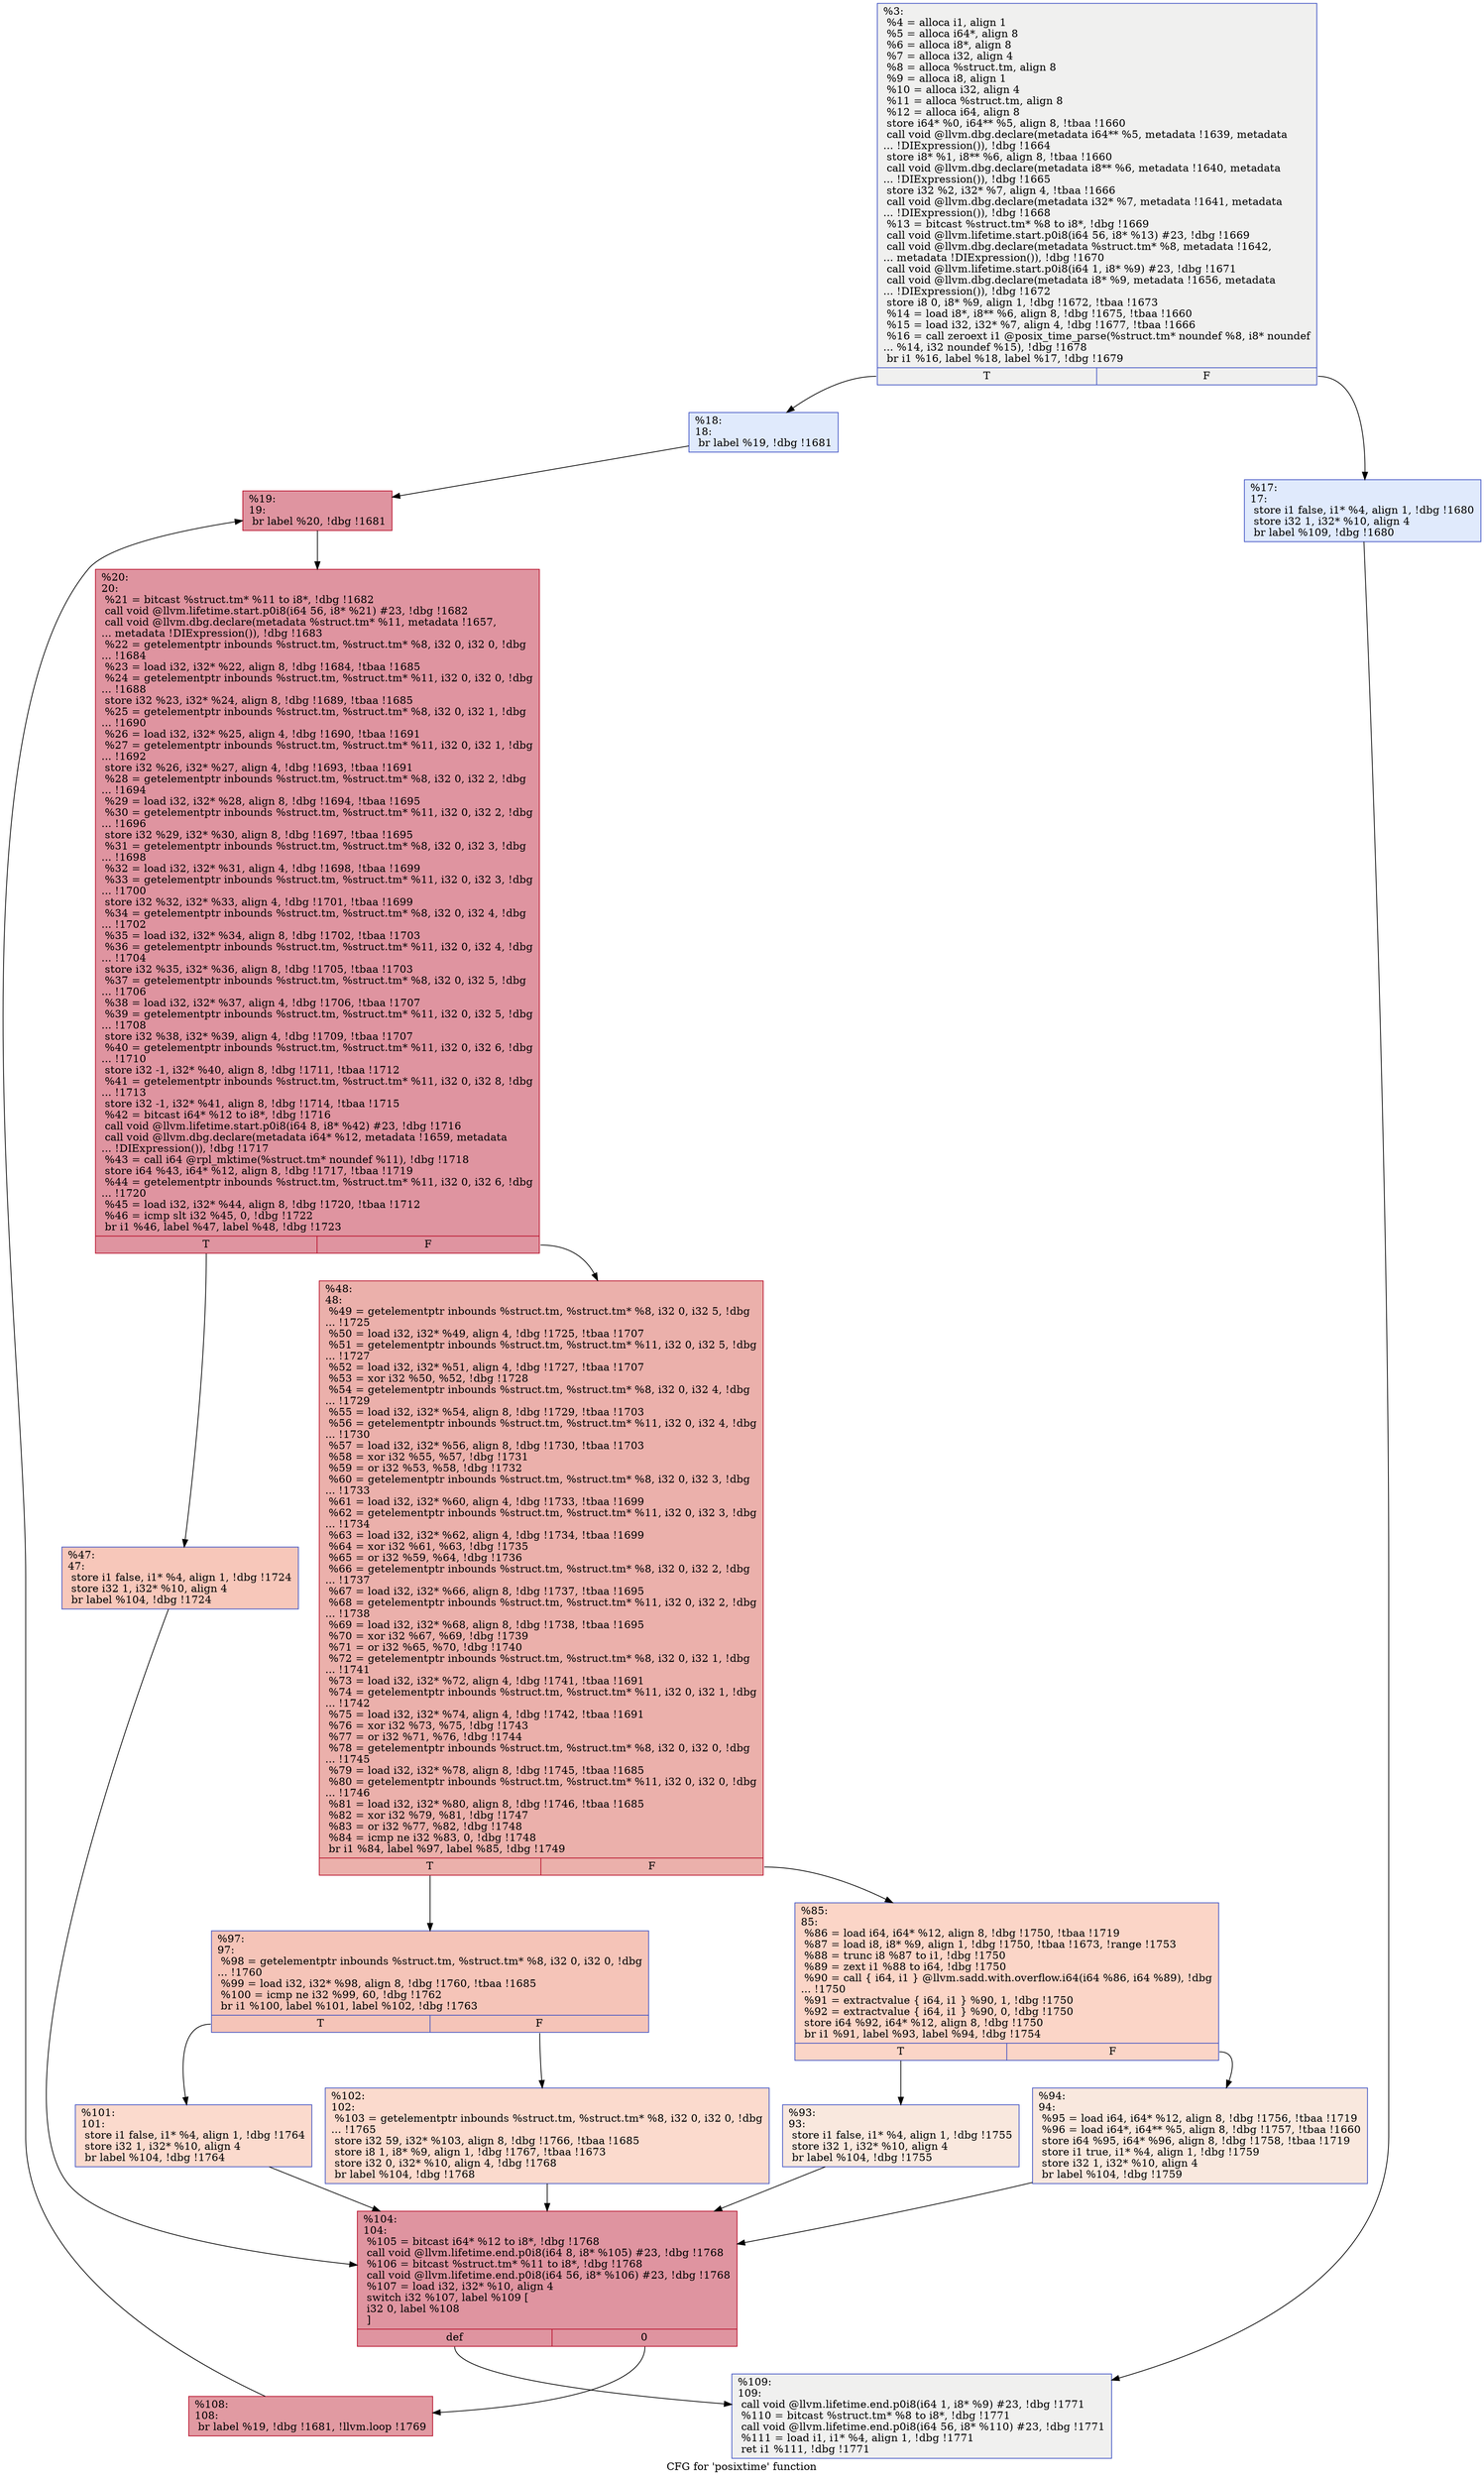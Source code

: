 digraph "CFG for 'posixtime' function" {
	label="CFG for 'posixtime' function";

	Node0x1784970 [shape=record,color="#3d50c3ff", style=filled, fillcolor="#dedcdb70",label="{%3:\l  %4 = alloca i1, align 1\l  %5 = alloca i64*, align 8\l  %6 = alloca i8*, align 8\l  %7 = alloca i32, align 4\l  %8 = alloca %struct.tm, align 8\l  %9 = alloca i8, align 1\l  %10 = alloca i32, align 4\l  %11 = alloca %struct.tm, align 8\l  %12 = alloca i64, align 8\l  store i64* %0, i64** %5, align 8, !tbaa !1660\l  call void @llvm.dbg.declare(metadata i64** %5, metadata !1639, metadata\l... !DIExpression()), !dbg !1664\l  store i8* %1, i8** %6, align 8, !tbaa !1660\l  call void @llvm.dbg.declare(metadata i8** %6, metadata !1640, metadata\l... !DIExpression()), !dbg !1665\l  store i32 %2, i32* %7, align 4, !tbaa !1666\l  call void @llvm.dbg.declare(metadata i32* %7, metadata !1641, metadata\l... !DIExpression()), !dbg !1668\l  %13 = bitcast %struct.tm* %8 to i8*, !dbg !1669\l  call void @llvm.lifetime.start.p0i8(i64 56, i8* %13) #23, !dbg !1669\l  call void @llvm.dbg.declare(metadata %struct.tm* %8, metadata !1642,\l... metadata !DIExpression()), !dbg !1670\l  call void @llvm.lifetime.start.p0i8(i64 1, i8* %9) #23, !dbg !1671\l  call void @llvm.dbg.declare(metadata i8* %9, metadata !1656, metadata\l... !DIExpression()), !dbg !1672\l  store i8 0, i8* %9, align 1, !dbg !1672, !tbaa !1673\l  %14 = load i8*, i8** %6, align 8, !dbg !1675, !tbaa !1660\l  %15 = load i32, i32* %7, align 4, !dbg !1677, !tbaa !1666\l  %16 = call zeroext i1 @posix_time_parse(%struct.tm* noundef %8, i8* noundef\l... %14, i32 noundef %15), !dbg !1678\l  br i1 %16, label %18, label %17, !dbg !1679\l|{<s0>T|<s1>F}}"];
	Node0x1784970:s0 -> Node0x1787970;
	Node0x1784970:s1 -> Node0x1787920;
	Node0x1787920 [shape=record,color="#3d50c3ff", style=filled, fillcolor="#b9d0f970",label="{%17:\l17:                                               \l  store i1 false, i1* %4, align 1, !dbg !1680\l  store i32 1, i32* %10, align 4\l  br label %109, !dbg !1680\l}"];
	Node0x1787920 -> Node0x1787d80;
	Node0x1787970 [shape=record,color="#3d50c3ff", style=filled, fillcolor="#b9d0f970",label="{%18:\l18:                                               \l  br label %19, !dbg !1681\l}"];
	Node0x1787970 -> Node0x17879c0;
	Node0x17879c0 [shape=record,color="#b70d28ff", style=filled, fillcolor="#b70d2870",label="{%19:\l19:                                               \l  br label %20, !dbg !1681\l}"];
	Node0x17879c0 -> Node0x1787a10;
	Node0x1787a10 [shape=record,color="#b70d28ff", style=filled, fillcolor="#b70d2870",label="{%20:\l20:                                               \l  %21 = bitcast %struct.tm* %11 to i8*, !dbg !1682\l  call void @llvm.lifetime.start.p0i8(i64 56, i8* %21) #23, !dbg !1682\l  call void @llvm.dbg.declare(metadata %struct.tm* %11, metadata !1657,\l... metadata !DIExpression()), !dbg !1683\l  %22 = getelementptr inbounds %struct.tm, %struct.tm* %8, i32 0, i32 0, !dbg\l... !1684\l  %23 = load i32, i32* %22, align 8, !dbg !1684, !tbaa !1685\l  %24 = getelementptr inbounds %struct.tm, %struct.tm* %11, i32 0, i32 0, !dbg\l... !1688\l  store i32 %23, i32* %24, align 8, !dbg !1689, !tbaa !1685\l  %25 = getelementptr inbounds %struct.tm, %struct.tm* %8, i32 0, i32 1, !dbg\l... !1690\l  %26 = load i32, i32* %25, align 4, !dbg !1690, !tbaa !1691\l  %27 = getelementptr inbounds %struct.tm, %struct.tm* %11, i32 0, i32 1, !dbg\l... !1692\l  store i32 %26, i32* %27, align 4, !dbg !1693, !tbaa !1691\l  %28 = getelementptr inbounds %struct.tm, %struct.tm* %8, i32 0, i32 2, !dbg\l... !1694\l  %29 = load i32, i32* %28, align 8, !dbg !1694, !tbaa !1695\l  %30 = getelementptr inbounds %struct.tm, %struct.tm* %11, i32 0, i32 2, !dbg\l... !1696\l  store i32 %29, i32* %30, align 8, !dbg !1697, !tbaa !1695\l  %31 = getelementptr inbounds %struct.tm, %struct.tm* %8, i32 0, i32 3, !dbg\l... !1698\l  %32 = load i32, i32* %31, align 4, !dbg !1698, !tbaa !1699\l  %33 = getelementptr inbounds %struct.tm, %struct.tm* %11, i32 0, i32 3, !dbg\l... !1700\l  store i32 %32, i32* %33, align 4, !dbg !1701, !tbaa !1699\l  %34 = getelementptr inbounds %struct.tm, %struct.tm* %8, i32 0, i32 4, !dbg\l... !1702\l  %35 = load i32, i32* %34, align 8, !dbg !1702, !tbaa !1703\l  %36 = getelementptr inbounds %struct.tm, %struct.tm* %11, i32 0, i32 4, !dbg\l... !1704\l  store i32 %35, i32* %36, align 8, !dbg !1705, !tbaa !1703\l  %37 = getelementptr inbounds %struct.tm, %struct.tm* %8, i32 0, i32 5, !dbg\l... !1706\l  %38 = load i32, i32* %37, align 4, !dbg !1706, !tbaa !1707\l  %39 = getelementptr inbounds %struct.tm, %struct.tm* %11, i32 0, i32 5, !dbg\l... !1708\l  store i32 %38, i32* %39, align 4, !dbg !1709, !tbaa !1707\l  %40 = getelementptr inbounds %struct.tm, %struct.tm* %11, i32 0, i32 6, !dbg\l... !1710\l  store i32 -1, i32* %40, align 8, !dbg !1711, !tbaa !1712\l  %41 = getelementptr inbounds %struct.tm, %struct.tm* %11, i32 0, i32 8, !dbg\l... !1713\l  store i32 -1, i32* %41, align 8, !dbg !1714, !tbaa !1715\l  %42 = bitcast i64* %12 to i8*, !dbg !1716\l  call void @llvm.lifetime.start.p0i8(i64 8, i8* %42) #23, !dbg !1716\l  call void @llvm.dbg.declare(metadata i64* %12, metadata !1659, metadata\l... !DIExpression()), !dbg !1717\l  %43 = call i64 @rpl_mktime(%struct.tm* noundef %11), !dbg !1718\l  store i64 %43, i64* %12, align 8, !dbg !1717, !tbaa !1719\l  %44 = getelementptr inbounds %struct.tm, %struct.tm* %11, i32 0, i32 6, !dbg\l... !1720\l  %45 = load i32, i32* %44, align 8, !dbg !1720, !tbaa !1712\l  %46 = icmp slt i32 %45, 0, !dbg !1722\l  br i1 %46, label %47, label %48, !dbg !1723\l|{<s0>T|<s1>F}}"];
	Node0x1787a10:s0 -> Node0x1787a60;
	Node0x1787a10:s1 -> Node0x1787ab0;
	Node0x1787a60 [shape=record,color="#3d50c3ff", style=filled, fillcolor="#ec7f6370",label="{%47:\l47:                                               \l  store i1 false, i1* %4, align 1, !dbg !1724\l  store i32 1, i32* %10, align 4\l  br label %104, !dbg !1724\l}"];
	Node0x1787a60 -> Node0x1787ce0;
	Node0x1787ab0 [shape=record,color="#b70d28ff", style=filled, fillcolor="#d24b4070",label="{%48:\l48:                                               \l  %49 = getelementptr inbounds %struct.tm, %struct.tm* %8, i32 0, i32 5, !dbg\l... !1725\l  %50 = load i32, i32* %49, align 4, !dbg !1725, !tbaa !1707\l  %51 = getelementptr inbounds %struct.tm, %struct.tm* %11, i32 0, i32 5, !dbg\l... !1727\l  %52 = load i32, i32* %51, align 4, !dbg !1727, !tbaa !1707\l  %53 = xor i32 %50, %52, !dbg !1728\l  %54 = getelementptr inbounds %struct.tm, %struct.tm* %8, i32 0, i32 4, !dbg\l... !1729\l  %55 = load i32, i32* %54, align 8, !dbg !1729, !tbaa !1703\l  %56 = getelementptr inbounds %struct.tm, %struct.tm* %11, i32 0, i32 4, !dbg\l... !1730\l  %57 = load i32, i32* %56, align 8, !dbg !1730, !tbaa !1703\l  %58 = xor i32 %55, %57, !dbg !1731\l  %59 = or i32 %53, %58, !dbg !1732\l  %60 = getelementptr inbounds %struct.tm, %struct.tm* %8, i32 0, i32 3, !dbg\l... !1733\l  %61 = load i32, i32* %60, align 4, !dbg !1733, !tbaa !1699\l  %62 = getelementptr inbounds %struct.tm, %struct.tm* %11, i32 0, i32 3, !dbg\l... !1734\l  %63 = load i32, i32* %62, align 4, !dbg !1734, !tbaa !1699\l  %64 = xor i32 %61, %63, !dbg !1735\l  %65 = or i32 %59, %64, !dbg !1736\l  %66 = getelementptr inbounds %struct.tm, %struct.tm* %8, i32 0, i32 2, !dbg\l... !1737\l  %67 = load i32, i32* %66, align 8, !dbg !1737, !tbaa !1695\l  %68 = getelementptr inbounds %struct.tm, %struct.tm* %11, i32 0, i32 2, !dbg\l... !1738\l  %69 = load i32, i32* %68, align 8, !dbg !1738, !tbaa !1695\l  %70 = xor i32 %67, %69, !dbg !1739\l  %71 = or i32 %65, %70, !dbg !1740\l  %72 = getelementptr inbounds %struct.tm, %struct.tm* %8, i32 0, i32 1, !dbg\l... !1741\l  %73 = load i32, i32* %72, align 4, !dbg !1741, !tbaa !1691\l  %74 = getelementptr inbounds %struct.tm, %struct.tm* %11, i32 0, i32 1, !dbg\l... !1742\l  %75 = load i32, i32* %74, align 4, !dbg !1742, !tbaa !1691\l  %76 = xor i32 %73, %75, !dbg !1743\l  %77 = or i32 %71, %76, !dbg !1744\l  %78 = getelementptr inbounds %struct.tm, %struct.tm* %8, i32 0, i32 0, !dbg\l... !1745\l  %79 = load i32, i32* %78, align 8, !dbg !1745, !tbaa !1685\l  %80 = getelementptr inbounds %struct.tm, %struct.tm* %11, i32 0, i32 0, !dbg\l... !1746\l  %81 = load i32, i32* %80, align 8, !dbg !1746, !tbaa !1685\l  %82 = xor i32 %79, %81, !dbg !1747\l  %83 = or i32 %77, %82, !dbg !1748\l  %84 = icmp ne i32 %83, 0, !dbg !1748\l  br i1 %84, label %97, label %85, !dbg !1749\l|{<s0>T|<s1>F}}"];
	Node0x1787ab0:s0 -> Node0x1787bf0;
	Node0x1787ab0:s1 -> Node0x1787b00;
	Node0x1787b00 [shape=record,color="#3d50c3ff", style=filled, fillcolor="#f5a08170",label="{%85:\l85:                                               \l  %86 = load i64, i64* %12, align 8, !dbg !1750, !tbaa !1719\l  %87 = load i8, i8* %9, align 1, !dbg !1750, !tbaa !1673, !range !1753\l  %88 = trunc i8 %87 to i1, !dbg !1750\l  %89 = zext i1 %88 to i64, !dbg !1750\l  %90 = call \{ i64, i1 \} @llvm.sadd.with.overflow.i64(i64 %86, i64 %89), !dbg\l... !1750\l  %91 = extractvalue \{ i64, i1 \} %90, 1, !dbg !1750\l  %92 = extractvalue \{ i64, i1 \} %90, 0, !dbg !1750\l  store i64 %92, i64* %12, align 8, !dbg !1750\l  br i1 %91, label %93, label %94, !dbg !1754\l|{<s0>T|<s1>F}}"];
	Node0x1787b00:s0 -> Node0x1787b50;
	Node0x1787b00:s1 -> Node0x1787ba0;
	Node0x1787b50 [shape=record,color="#3d50c3ff", style=filled, fillcolor="#f2cab570",label="{%93:\l93:                                               \l  store i1 false, i1* %4, align 1, !dbg !1755\l  store i32 1, i32* %10, align 4\l  br label %104, !dbg !1755\l}"];
	Node0x1787b50 -> Node0x1787ce0;
	Node0x1787ba0 [shape=record,color="#3d50c3ff", style=filled, fillcolor="#f2cab570",label="{%94:\l94:                                               \l  %95 = load i64, i64* %12, align 8, !dbg !1756, !tbaa !1719\l  %96 = load i64*, i64** %5, align 8, !dbg !1757, !tbaa !1660\l  store i64 %95, i64* %96, align 8, !dbg !1758, !tbaa !1719\l  store i1 true, i1* %4, align 1, !dbg !1759\l  store i32 1, i32* %10, align 4\l  br label %104, !dbg !1759\l}"];
	Node0x1787ba0 -> Node0x1787ce0;
	Node0x1787bf0 [shape=record,color="#3d50c3ff", style=filled, fillcolor="#e97a5f70",label="{%97:\l97:                                               \l  %98 = getelementptr inbounds %struct.tm, %struct.tm* %8, i32 0, i32 0, !dbg\l... !1760\l  %99 = load i32, i32* %98, align 8, !dbg !1760, !tbaa !1685\l  %100 = icmp ne i32 %99, 60, !dbg !1762\l  br i1 %100, label %101, label %102, !dbg !1763\l|{<s0>T|<s1>F}}"];
	Node0x1787bf0:s0 -> Node0x1787c40;
	Node0x1787bf0:s1 -> Node0x1787c90;
	Node0x1787c40 [shape=record,color="#3d50c3ff", style=filled, fillcolor="#f7ac8e70",label="{%101:\l101:                                              \l  store i1 false, i1* %4, align 1, !dbg !1764\l  store i32 1, i32* %10, align 4\l  br label %104, !dbg !1764\l}"];
	Node0x1787c40 -> Node0x1787ce0;
	Node0x1787c90 [shape=record,color="#3d50c3ff", style=filled, fillcolor="#f7ac8e70",label="{%102:\l102:                                              \l  %103 = getelementptr inbounds %struct.tm, %struct.tm* %8, i32 0, i32 0, !dbg\l... !1765\l  store i32 59, i32* %103, align 8, !dbg !1766, !tbaa !1685\l  store i8 1, i8* %9, align 1, !dbg !1767, !tbaa !1673\l  store i32 0, i32* %10, align 4, !dbg !1768\l  br label %104, !dbg !1768\l}"];
	Node0x1787c90 -> Node0x1787ce0;
	Node0x1787ce0 [shape=record,color="#b70d28ff", style=filled, fillcolor="#b70d2870",label="{%104:\l104:                                              \l  %105 = bitcast i64* %12 to i8*, !dbg !1768\l  call void @llvm.lifetime.end.p0i8(i64 8, i8* %105) #23, !dbg !1768\l  %106 = bitcast %struct.tm* %11 to i8*, !dbg !1768\l  call void @llvm.lifetime.end.p0i8(i64 56, i8* %106) #23, !dbg !1768\l  %107 = load i32, i32* %10, align 4\l  switch i32 %107, label %109 [\l    i32 0, label %108\l  ]\l|{<s0>def|<s1>0}}"];
	Node0x1787ce0:s0 -> Node0x1787d80;
	Node0x1787ce0:s1 -> Node0x1787d30;
	Node0x1787d30 [shape=record,color="#b70d28ff", style=filled, fillcolor="#bb1b2c70",label="{%108:\l108:                                              \l  br label %19, !dbg !1681, !llvm.loop !1769\l}"];
	Node0x1787d30 -> Node0x17879c0;
	Node0x1787d80 [shape=record,color="#3d50c3ff", style=filled, fillcolor="#dedcdb70",label="{%109:\l109:                                              \l  call void @llvm.lifetime.end.p0i8(i64 1, i8* %9) #23, !dbg !1771\l  %110 = bitcast %struct.tm* %8 to i8*, !dbg !1771\l  call void @llvm.lifetime.end.p0i8(i64 56, i8* %110) #23, !dbg !1771\l  %111 = load i1, i1* %4, align 1, !dbg !1771\l  ret i1 %111, !dbg !1771\l}"];
}
